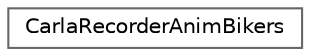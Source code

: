 digraph "类继承关系图"
{
 // INTERACTIVE_SVG=YES
 // LATEX_PDF_SIZE
  bgcolor="transparent";
  edge [fontname=Helvetica,fontsize=10,labelfontname=Helvetica,labelfontsize=10];
  node [fontname=Helvetica,fontsize=10,shape=box,height=0.2,width=0.4];
  rankdir="LR";
  Node0 [id="Node000000",label="CarlaRecorderAnimBikers",height=0.2,width=0.4,color="grey40", fillcolor="white", style="filled",URL="$da/d46/classCarlaRecorderAnimBikers.html",tooltip=" "];
}
